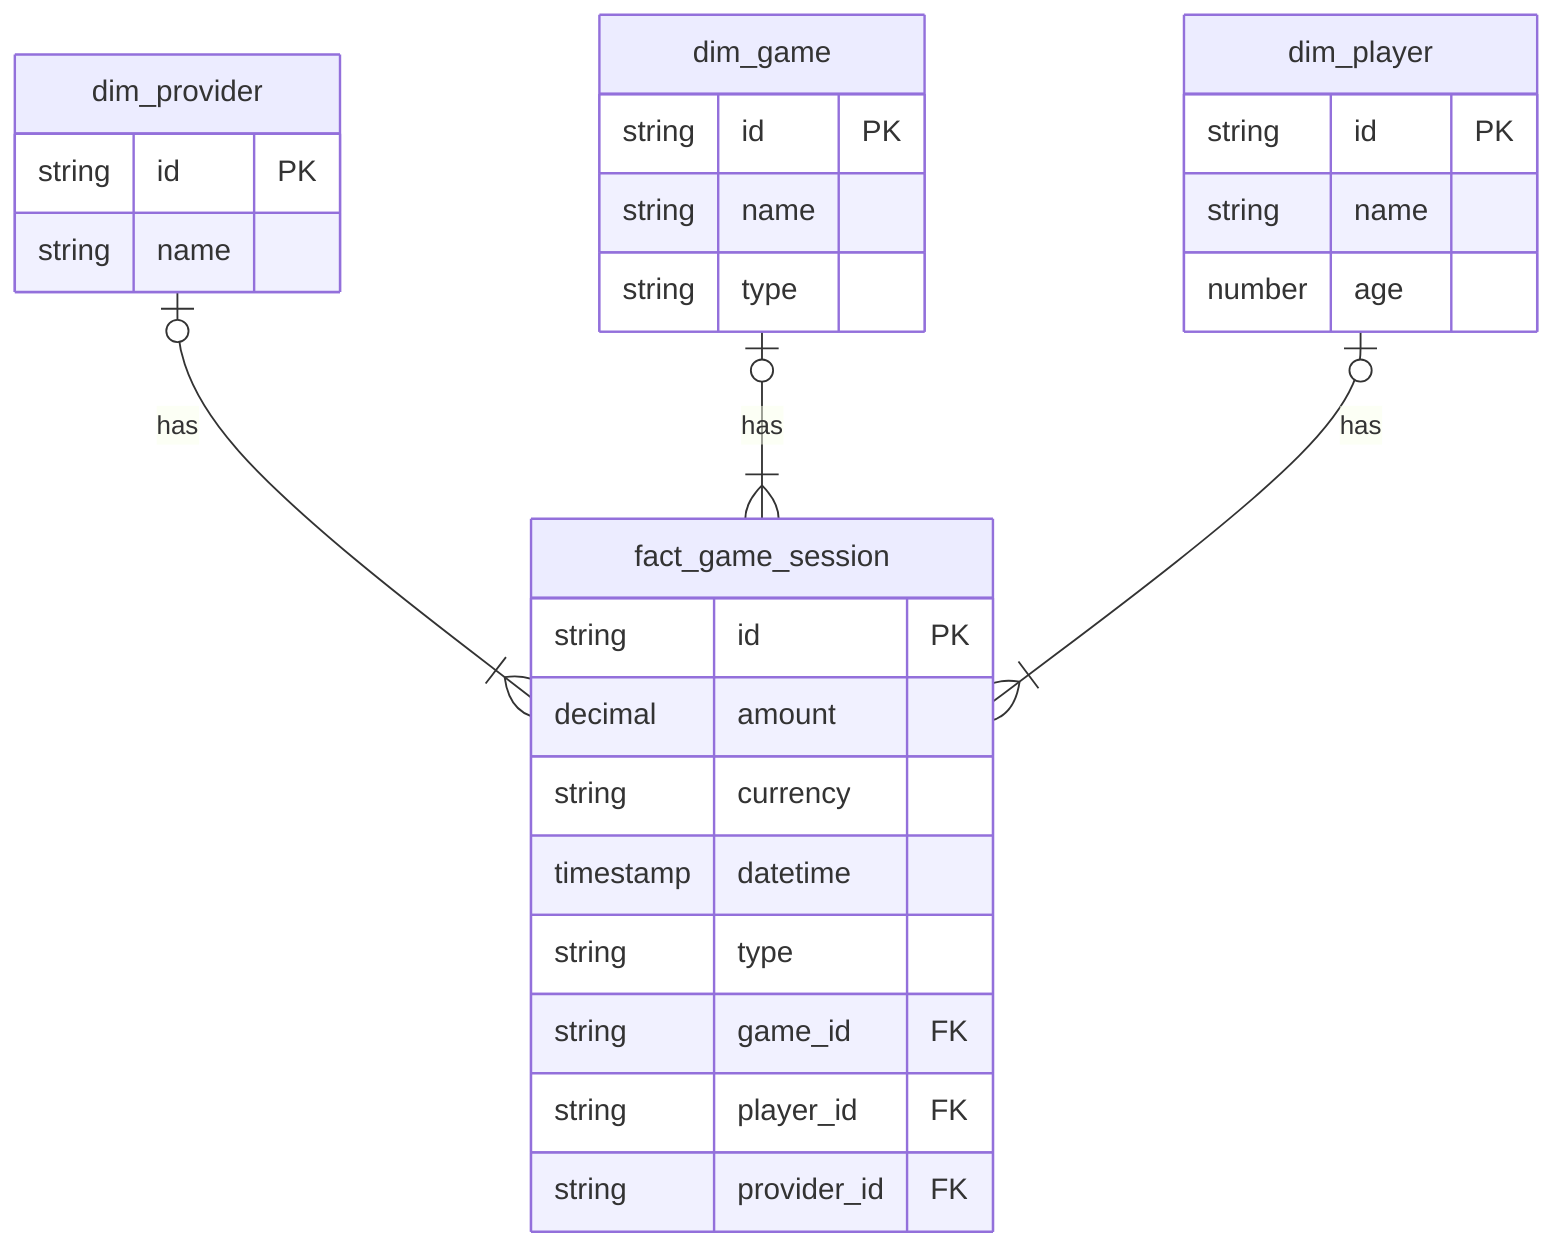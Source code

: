 erDiagram
    fact_game_session {
        string id PK
        decimal amount
        string currency
        timestamp datetime
        string type
        string game_id FK
        string player_id FK
        string provider_id FK
    }

    dim_provider {
        string id PK
        string name
    }

    dim_game {
        string id PK
        string name
        string type
    }

    dim_player {
        string id PK
        string name
        number age
    }

    dim_provider o|--|{ fact_game_session : has
    dim_game o|--|{ fact_game_session : has
    dim_player o|--|{ fact_game_session : has